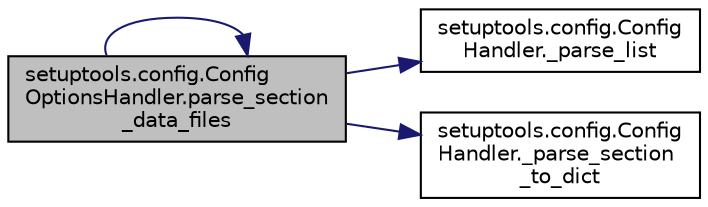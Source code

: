 digraph "setuptools.config.ConfigOptionsHandler.parse_section_data_files"
{
 // LATEX_PDF_SIZE
  edge [fontname="Helvetica",fontsize="10",labelfontname="Helvetica",labelfontsize="10"];
  node [fontname="Helvetica",fontsize="10",shape=record];
  rankdir="LR";
  Node1 [label="setuptools.config.Config\lOptionsHandler.parse_section\l_data_files",height=0.2,width=0.4,color="black", fillcolor="grey75", style="filled", fontcolor="black",tooltip=" "];
  Node1 -> Node2 [color="midnightblue",fontsize="10",style="solid",fontname="Helvetica"];
  Node2 [label="setuptools.config.Config\lHandler._parse_list",height=0.2,width=0.4,color="black", fillcolor="white", style="filled",URL="$d2/d75/classsetuptools_1_1config_1_1_config_handler.html#a53bdaadbf9ca6e60f15b06528c5c03ca",tooltip=" "];
  Node1 -> Node3 [color="midnightblue",fontsize="10",style="solid",fontname="Helvetica"];
  Node3 [label="setuptools.config.Config\lHandler._parse_section\l_to_dict",height=0.2,width=0.4,color="black", fillcolor="white", style="filled",URL="$d2/d75/classsetuptools_1_1config_1_1_config_handler.html#ac7467d9c88e5da8b3c5565be4efe7aaf",tooltip=" "];
  Node1 -> Node1 [color="midnightblue",fontsize="10",style="solid",fontname="Helvetica"];
}
